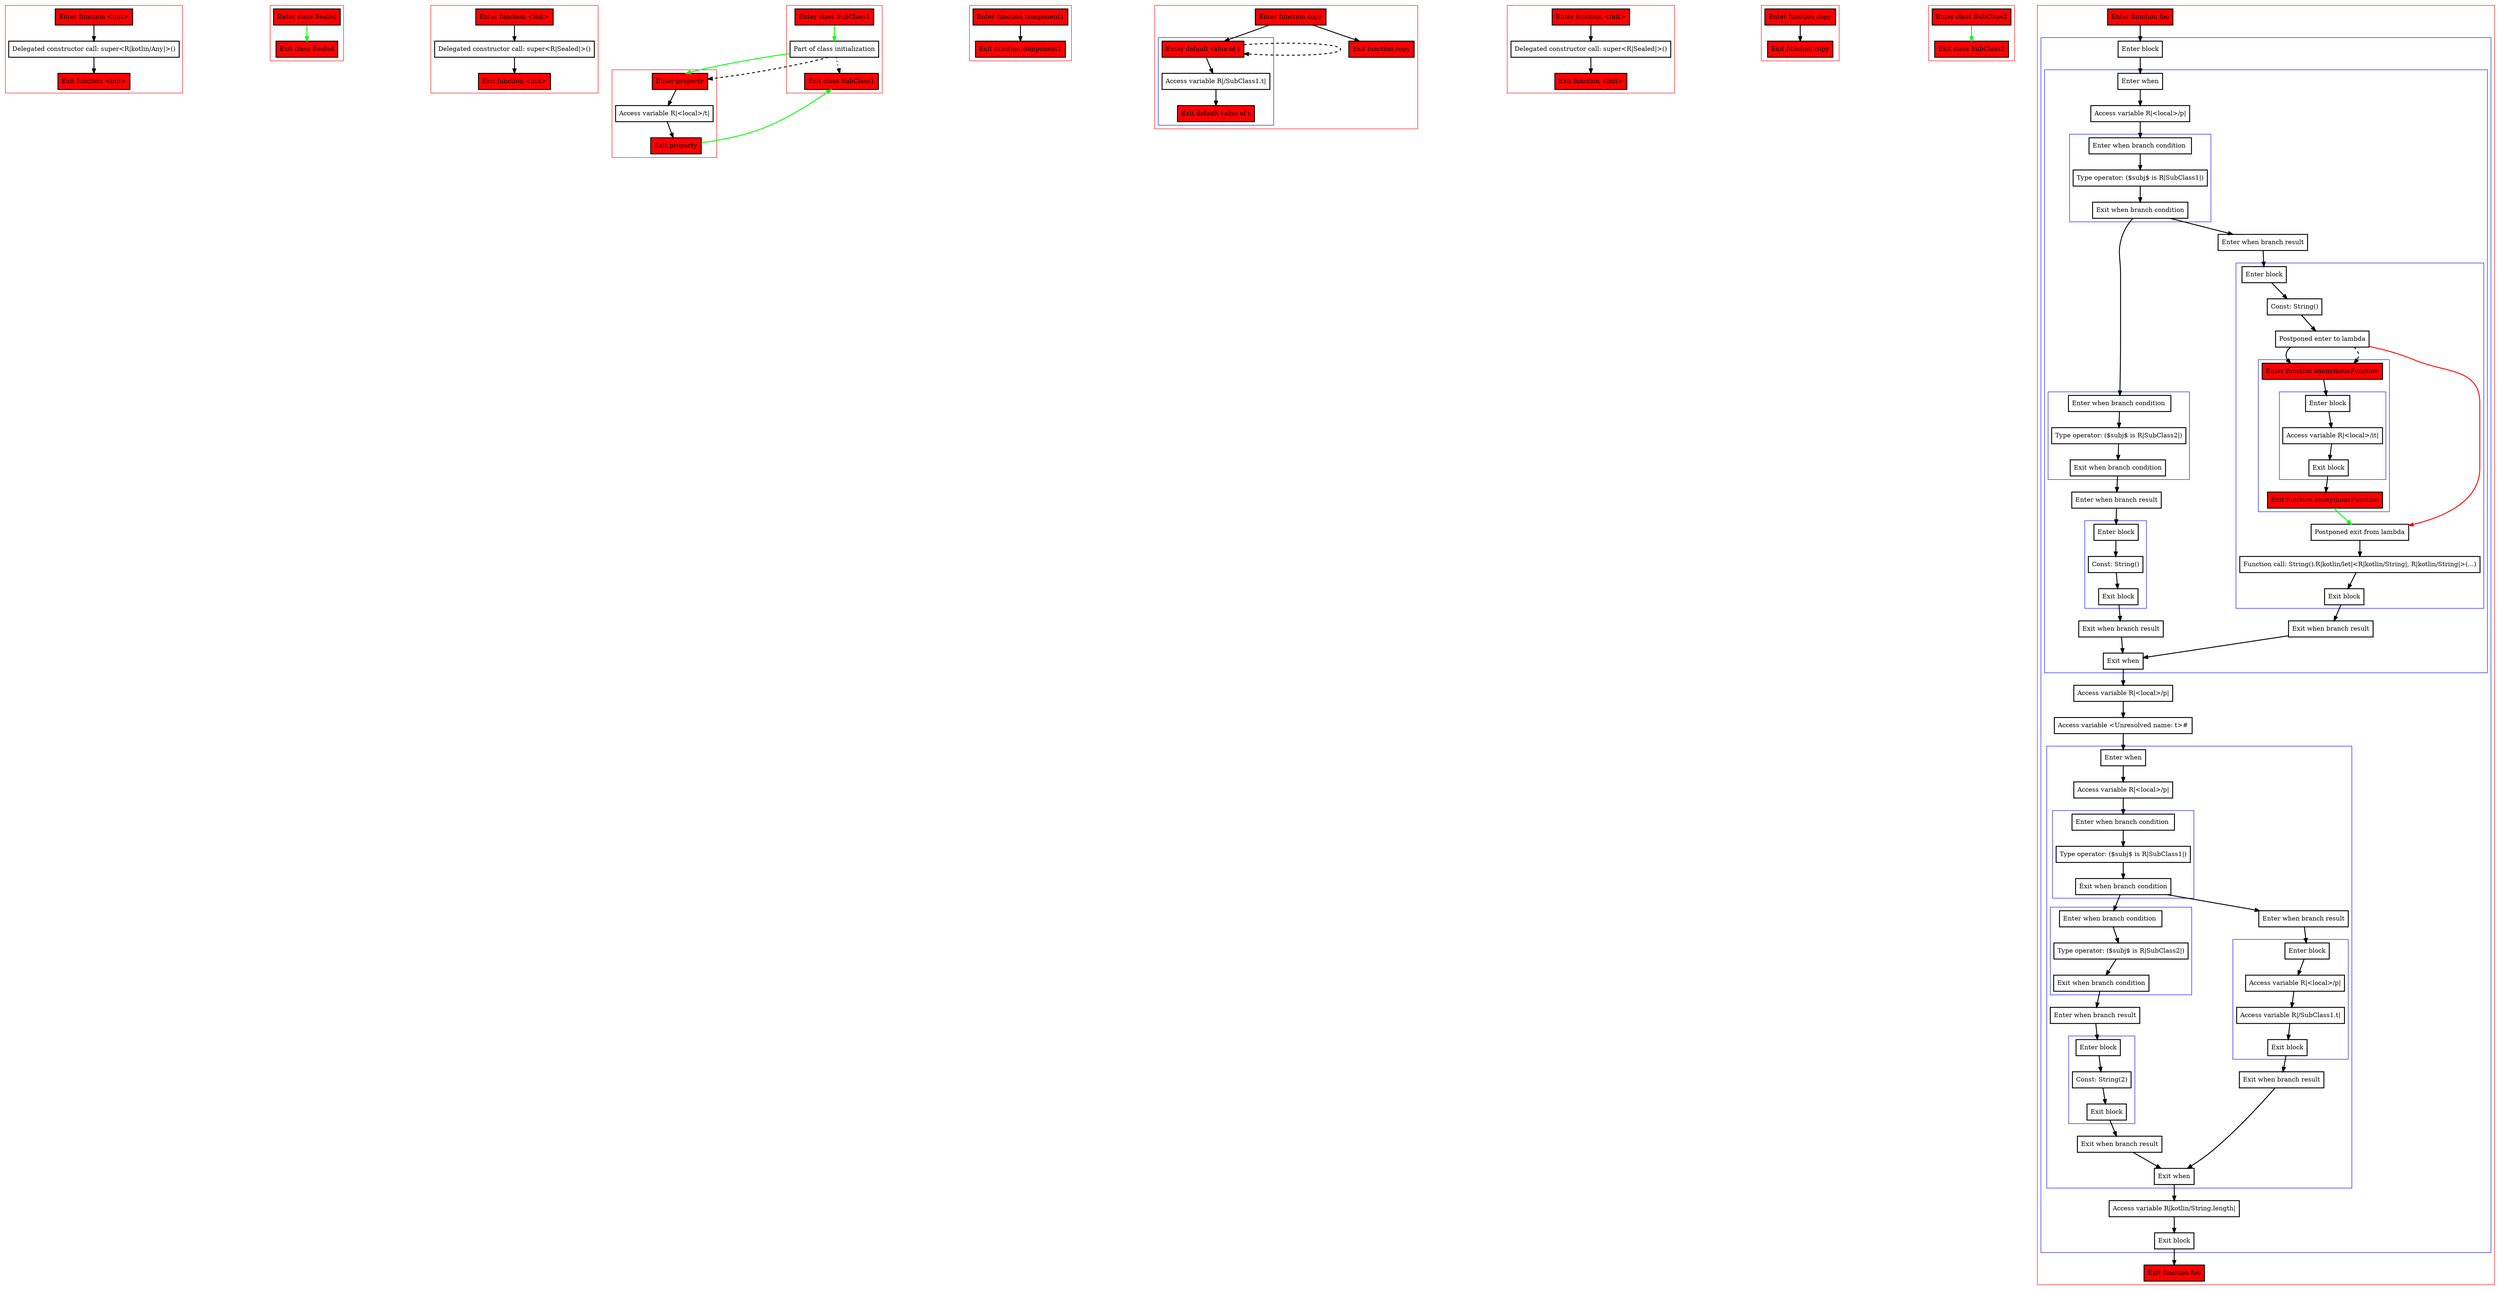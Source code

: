 digraph lambdaInWhenBranch_kt {
    graph [nodesep=3]
    node [shape=box penwidth=2]
    edge [penwidth=2]

    subgraph cluster_0 {
        color=red
        0 [label="Enter function <init>" style="filled" fillcolor=red];
        1 [label="Delegated constructor call: super<R|kotlin/Any|>()"];
        2 [label="Exit function <init>" style="filled" fillcolor=red];
    }
    0 -> {1};
    1 -> {2};

    subgraph cluster_1 {
        color=red
        3 [label="Enter class Sealed" style="filled" fillcolor=red];
        4 [label="Exit class Sealed" style="filled" fillcolor=red];
    }
    3 -> {4} [color=green];

    subgraph cluster_2 {
        color=red
        5 [label="Enter function <init>" style="filled" fillcolor=red];
        6 [label="Delegated constructor call: super<R|Sealed|>()"];
        7 [label="Exit function <init>" style="filled" fillcolor=red];
    }
    5 -> {6};
    6 -> {7};

    subgraph cluster_3 {
        color=red
        8 [label="Enter property" style="filled" fillcolor=red];
        9 [label="Access variable R|<local>/t|"];
        10 [label="Exit property" style="filled" fillcolor=red];
    }
    8 -> {9};
    9 -> {10};
    10 -> {20} [color=green];

    subgraph cluster_4 {
        color=red
        11 [label="Enter function component1" style="filled" fillcolor=red];
        12 [label="Exit function component1" style="filled" fillcolor=red];
    }
    11 -> {12};

    subgraph cluster_5 {
        color=red
        13 [label="Enter function copy" style="filled" fillcolor=red];
        subgraph cluster_6 {
            color=blue
            15 [label="Enter default value of t" style="filled" fillcolor=red];
            16 [label="Access variable R|/SubClass1.t|"];
            17 [label="Exit default value of t" style="filled" fillcolor=red];
        }
        14 [label="Exit function copy" style="filled" fillcolor=red];
    }
    13 -> {15 14};
    15 -> {16};
    15 -> {15} [style=dashed];
    16 -> {17};

    subgraph cluster_7 {
        color=red
        18 [label="Enter class SubClass1" style="filled" fillcolor=red];
        19 [label="Part of class initialization"];
        20 [label="Exit class SubClass1" style="filled" fillcolor=red];
    }
    18 -> {19} [color=green];
    19 -> {20} [style=dotted];
    19 -> {8} [color=green];
    19 -> {8} [style=dashed];

    subgraph cluster_8 {
        color=red
        21 [label="Enter function <init>" style="filled" fillcolor=red];
        22 [label="Delegated constructor call: super<R|Sealed|>()"];
        23 [label="Exit function <init>" style="filled" fillcolor=red];
    }
    21 -> {22};
    22 -> {23};

    subgraph cluster_9 {
        color=red
        24 [label="Enter function copy" style="filled" fillcolor=red];
        25 [label="Exit function copy" style="filled" fillcolor=red];
    }
    24 -> {25};

    subgraph cluster_10 {
        color=red
        26 [label="Enter class SubClass2" style="filled" fillcolor=red];
        27 [label="Exit class SubClass2" style="filled" fillcolor=red];
    }
    26 -> {27} [color=green];

    subgraph cluster_11 {
        color=red
        28 [label="Enter function foo" style="filled" fillcolor=red];
        subgraph cluster_12 {
            color=blue
            29 [label="Enter block"];
            subgraph cluster_13 {
                color=blue
                30 [label="Enter when"];
                31 [label="Access variable R|<local>/p|"];
                subgraph cluster_14 {
                    color=blue
                    32 [label="Enter when branch condition "];
                    33 [label="Type operator: ($subj$ is R|SubClass1|)"];
                    34 [label="Exit when branch condition"];
                }
                subgraph cluster_15 {
                    color=blue
                    35 [label="Enter when branch condition "];
                    36 [label="Type operator: ($subj$ is R|SubClass2|)"];
                    37 [label="Exit when branch condition"];
                }
                38 [label="Enter when branch result"];
                subgraph cluster_16 {
                    color=blue
                    39 [label="Enter block"];
                    40 [label="Const: String()"];
                    41 [label="Exit block"];
                }
                42 [label="Exit when branch result"];
                43 [label="Enter when branch result"];
                subgraph cluster_17 {
                    color=blue
                    44 [label="Enter block"];
                    45 [label="Const: String()"];
                    46 [label="Postponed enter to lambda"];
                    subgraph cluster_18 {
                        color=blue
                        77 [label="Enter function anonymousFunction" style="filled" fillcolor=red];
                        subgraph cluster_19 {
                            color=blue
                            78 [label="Enter block"];
                            79 [label="Access variable R|<local>/it|"];
                            80 [label="Exit block"];
                        }
                        81 [label="Exit function anonymousFunction" style="filled" fillcolor=red];
                    }
                    47 [label="Postponed exit from lambda"];
                    48 [label="Function call: String().R|kotlin/let|<R|kotlin/String|, R|kotlin/String|>(...)"];
                    49 [label="Exit block"];
                }
                50 [label="Exit when branch result"];
                51 [label="Exit when"];
            }
            52 [label="Access variable R|<local>/p|"];
            53 [label="Access variable <Unresolved name: t>#"];
            subgraph cluster_20 {
                color=blue
                54 [label="Enter when"];
                55 [label="Access variable R|<local>/p|"];
                subgraph cluster_21 {
                    color=blue
                    56 [label="Enter when branch condition "];
                    57 [label="Type operator: ($subj$ is R|SubClass1|)"];
                    58 [label="Exit when branch condition"];
                }
                subgraph cluster_22 {
                    color=blue
                    59 [label="Enter when branch condition "];
                    60 [label="Type operator: ($subj$ is R|SubClass2|)"];
                    61 [label="Exit when branch condition"];
                }
                62 [label="Enter when branch result"];
                subgraph cluster_23 {
                    color=blue
                    63 [label="Enter block"];
                    64 [label="Const: String(2)"];
                    65 [label="Exit block"];
                }
                66 [label="Exit when branch result"];
                67 [label="Enter when branch result"];
                subgraph cluster_24 {
                    color=blue
                    68 [label="Enter block"];
                    69 [label="Access variable R|<local>/p|"];
                    70 [label="Access variable R|/SubClass1.t|"];
                    71 [label="Exit block"];
                }
                72 [label="Exit when branch result"];
                73 [label="Exit when"];
            }
            74 [label="Access variable R|kotlin/String.length|"];
            75 [label="Exit block"];
        }
        76 [label="Exit function foo" style="filled" fillcolor=red];
    }
    28 -> {29};
    29 -> {30};
    30 -> {31};
    31 -> {32};
    32 -> {33};
    33 -> {34};
    34 -> {43 35};
    35 -> {36};
    36 -> {37};
    37 -> {38};
    38 -> {39};
    39 -> {40};
    40 -> {41};
    41 -> {42};
    42 -> {51};
    43 -> {44};
    44 -> {45};
    45 -> {46};
    46 -> {77};
    46 -> {47} [color=red];
    46 -> {77} [style=dashed];
    47 -> {48};
    48 -> {49};
    49 -> {50};
    50 -> {51};
    51 -> {52};
    52 -> {53};
    53 -> {54};
    54 -> {55};
    55 -> {56};
    56 -> {57};
    57 -> {58};
    58 -> {67 59};
    59 -> {60};
    60 -> {61};
    61 -> {62};
    62 -> {63};
    63 -> {64};
    64 -> {65};
    65 -> {66};
    66 -> {73};
    67 -> {68};
    68 -> {69};
    69 -> {70};
    70 -> {71};
    71 -> {72};
    72 -> {73};
    73 -> {74};
    74 -> {75};
    75 -> {76};
    77 -> {78};
    78 -> {79};
    79 -> {80};
    80 -> {81};
    81 -> {47} [color=green];

}
